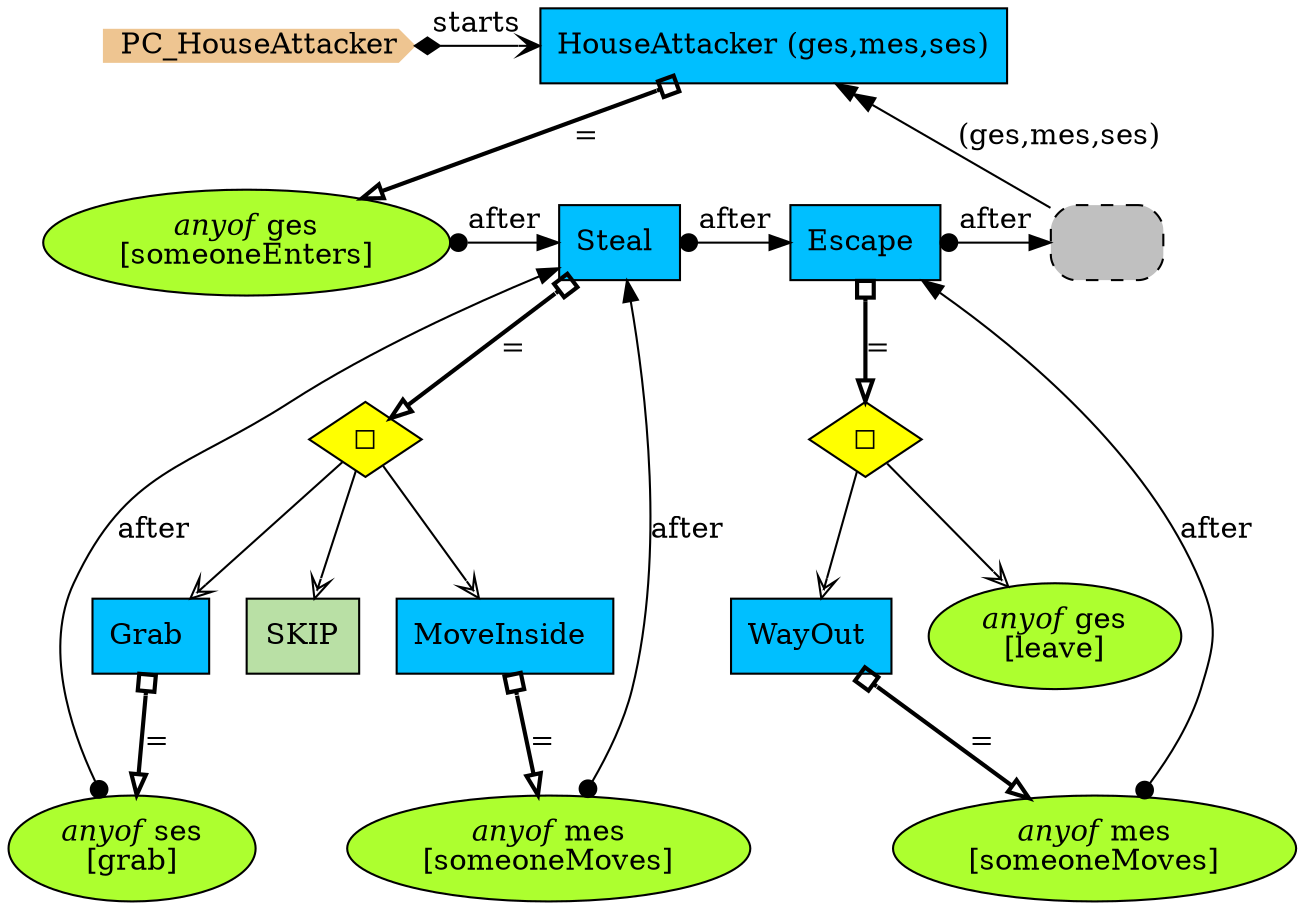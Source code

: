digraph {
StartN_ [shape = cds,color=burlywood2,style=filled,height=.2,width=.2, label =PC_HouseAttacker];
RefHouseAttacker [shape=rectangle,fillcolor=gray,style="rounded,filled,dashed",label=" "];
leave [shape=ellipse,fillcolor=greenyellow,style = filled,label=<<I>anyof</I> ges<br/>[leave]>];
WayOut [shape=box,fillcolor=deepskyblue,style = filled,label="WayOut "];
someoneMoves2 [shape=ellipse,fillcolor=greenyellow,style = filled,label=<<I>anyof</I> mes<br/>[someoneMoves]>];
Escape [shape=box,fillcolor=deepskyblue,style = filled,label="Escape "];
OpEscape [shape=diamond,fillcolor=yellow,style = filled,label="◻︎"];
Grab [shape=box,fillcolor=deepskyblue,style = filled,label="Grab "];
grab [shape=ellipse,fillcolor=greenyellow,style = filled,label=<<I>anyof</I> ses<br/>[grab]>];
MoveInside [shape=box,fillcolor=deepskyblue,style = filled,label="MoveInside "];
someoneMoves [shape=ellipse,fillcolor=greenyellow,style = filled,label=<<I>anyof</I> mes<br/>[someoneMoves]>];
SKIP [shape=box,fillcolor="#B9E0A5",style = filled,label="SKIP"];
Steal [shape=box,fillcolor=deepskyblue,style = filled,label="Steal "];
OpSteal [shape=diamond,fillcolor=yellow,style = filled,label="◻︎"];
someoneEnters [shape=ellipse,fillcolor=greenyellow,style = filled,label=<<I>anyof</I> ges<br/>[someoneEnters]>];
HouseAttacker [shape=box,fillcolor=deepskyblue,style = filled,label="HouseAttacker (ges,mes,ses)"];

{rank=min;StartN_,HouseAttacker}
{rank=same;someoneEnters,Steal,Escape,RefHouseAttacker}
{rank=same;Steal,Escape,RefHouseAttacker}
{rank=same;Escape,RefHouseAttacker}

Escape->RefHouseAttacker[arrowtail=dot,dir=both,label="after"];
RefHouseAttacker->HouseAttacker[arrowhead="normalnormal",label=" (ges,mes,ses)"];
Steal->Escape[arrowtail=dot,dir=both,label="after"];
OpEscape->leave[arrowhead="vee",fillcolor=white];
someoneMoves2->Escape[arrowtail=dot,dir=both,label="after"];
OpEscape->WayOut[arrowhead="vee",fillcolor=white];
grab->Steal[arrowtail=dot,dir=both,label="after"];
someoneMoves->Steal[arrowtail=dot,dir=both,label="after"];
OpSteal->SKIP[arrowhead="vee",fillcolor=white];
OpSteal->Grab[arrowhead="vee",fillcolor=white];
OpSteal->MoveInside[arrowhead="vee",fillcolor=white];
someoneEnters->Steal[arrowtail=dot,dir=both,label="after"];
StartN_->HouseAttacker[arrowhead="open",arrowtail=diamond,dir=both,label="starts"];
WayOut->someoneMoves2[arrowhead="onormal",dir=both,arrowtail=obox,penwidth=2,label="="];
Escape->OpEscape[arrowhead="onormal",dir=both,arrowtail=obox,penwidth=2,label="="];
Grab->grab[arrowhead="onormal",dir=both,arrowtail=obox,penwidth=2,label="="];
MoveInside->someoneMoves[arrowhead="onormal",dir=both,arrowtail=obox,penwidth=2,label="="];
Steal->OpSteal[arrowhead="onormal",dir=both,arrowtail=obox,penwidth=2,label="="];
HouseAttacker->someoneEnters[arrowhead="onormal",dir=both,arrowtail=obox,penwidth=2,label="="];
}